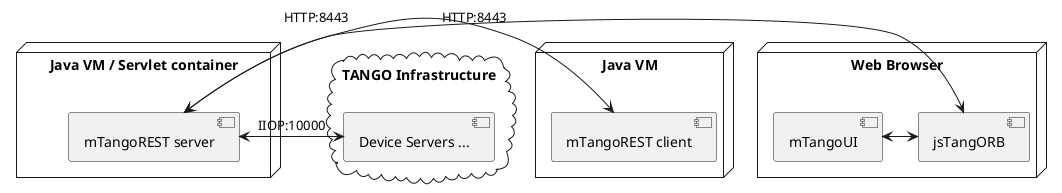 @startuml

cloud "TANGO Infrastructure" {
  component [Device Servers ...] as DevServ
}

node "Java VM / Servlet container" {
  component [mTangoREST server] as Server
}

node "Java VM" {
  component [mTangoREST client] as Client
}

node "Web Browser" {
  component [jsTangORB] as JsOrb
  component [mTangoUI] as UI
}


[Server] <-> [DevServ] : IIOP:10000
[Client] <-> [Server] : HTTP:8443
[JsOrb] <-> [Server] : HTTP:8443
[UI] <-> [JsOrb]

@enduml
